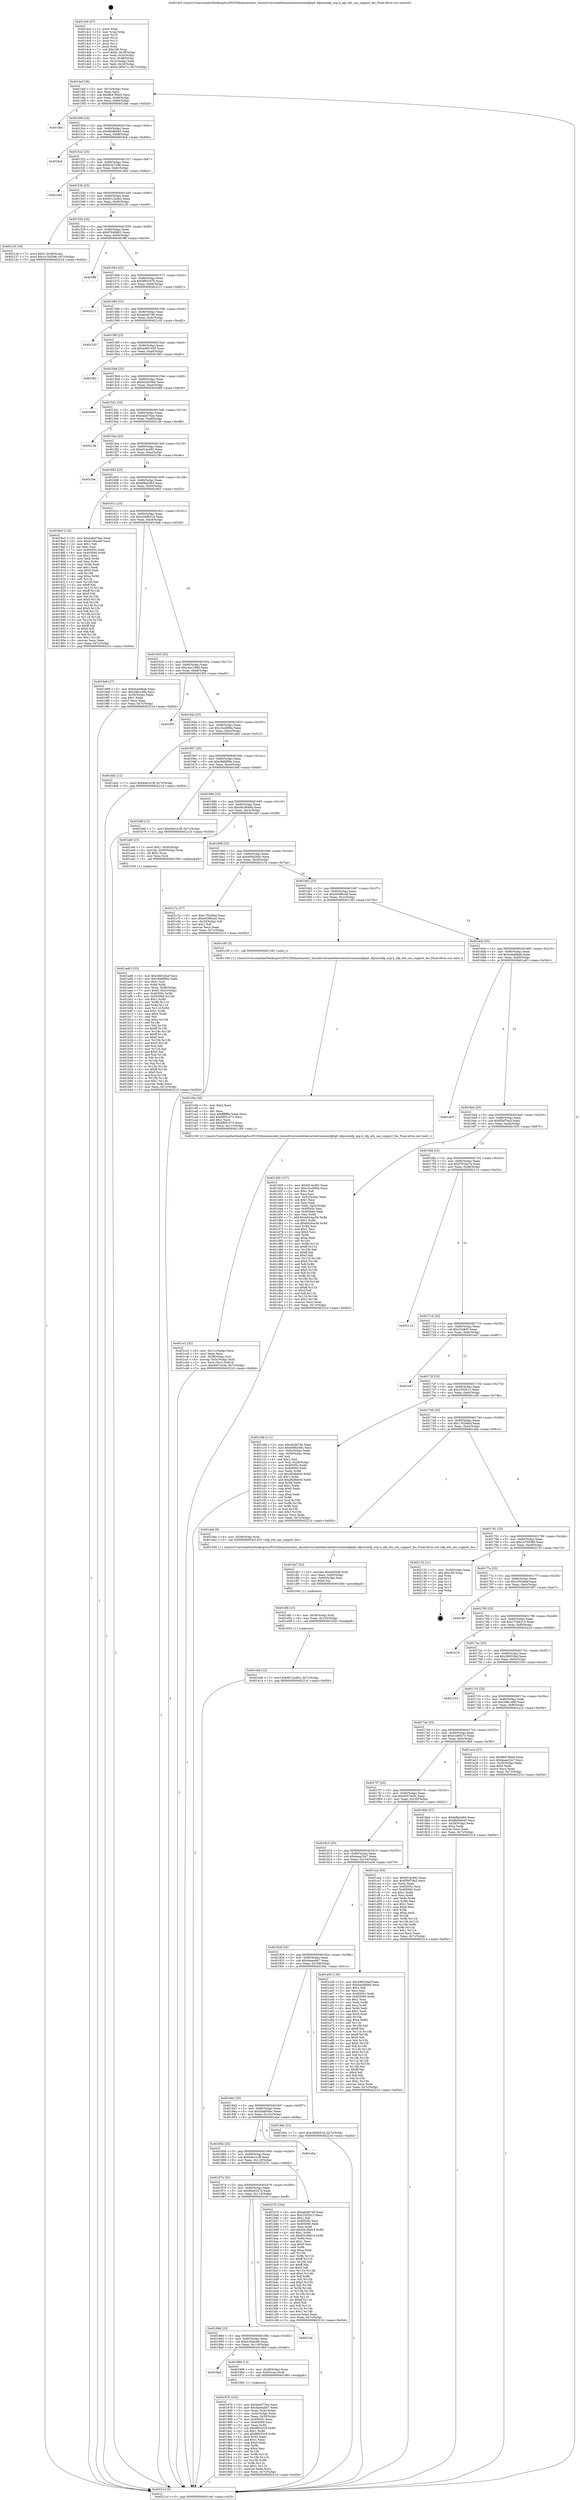 digraph "0x4014c0" {
  label = "0x4014c0 (/mnt/c/Users/mathe/Desktop/tcc/POCII/binaries/extr_linuxdriversnetethernetnetronomenfpbpf..nfpcorenfp_nsp.h_nfp_eth_can_support_fec_Final-ollvm.out::main(0))"
  labelloc = "t"
  node[shape=record]

  Entry [label="",width=0.3,height=0.3,shape=circle,fillcolor=black,style=filled]
  "0x4014ef" [label="{
     0x4014ef [26]\l
     | [instrs]\l
     &nbsp;&nbsp;0x4014ef \<+3\>: mov -0x7c(%rbp),%eax\l
     &nbsp;&nbsp;0x4014f2 \<+2\>: mov %eax,%ecx\l
     &nbsp;&nbsp;0x4014f4 \<+6\>: sub $0x8b4780e0,%ecx\l
     &nbsp;&nbsp;0x4014fa \<+3\>: mov %eax,-0x80(%rbp)\l
     &nbsp;&nbsp;0x4014fd \<+6\>: mov %ecx,-0x84(%rbp)\l
     &nbsp;&nbsp;0x401503 \<+6\>: je 0000000000401fed \<main+0xb2d\>\l
  }"]
  "0x401fed" [label="{
     0x401fed\l
  }", style=dashed]
  "0x401509" [label="{
     0x401509 [25]\l
     | [instrs]\l
     &nbsp;&nbsp;0x401509 \<+5\>: jmp 000000000040150e \<main+0x4e\>\l
     &nbsp;&nbsp;0x40150e \<+3\>: mov -0x80(%rbp),%eax\l
     &nbsp;&nbsp;0x401511 \<+5\>: sub $0x8bfdb645,%eax\l
     &nbsp;&nbsp;0x401516 \<+6\>: mov %eax,-0x88(%rbp)\l
     &nbsp;&nbsp;0x40151c \<+6\>: je 00000000004018cb \<main+0x40b\>\l
  }"]
  Exit [label="",width=0.3,height=0.3,shape=circle,fillcolor=black,style=filled,peripheries=2]
  "0x4018cb" [label="{
     0x4018cb\l
  }", style=dashed]
  "0x401522" [label="{
     0x401522 [25]\l
     | [instrs]\l
     &nbsp;&nbsp;0x401522 \<+5\>: jmp 0000000000401527 \<main+0x67\>\l
     &nbsp;&nbsp;0x401527 \<+3\>: mov -0x80(%rbp),%eax\l
     &nbsp;&nbsp;0x40152a \<+5\>: sub $0x91fc7206,%eax\l
     &nbsp;&nbsp;0x40152f \<+6\>: mov %eax,-0x8c(%rbp)\l
     &nbsp;&nbsp;0x401535 \<+6\>: je 0000000000401e62 \<main+0x9a2\>\l
  }"]
  "0x401e0d" [label="{
     0x401e0d [12]\l
     | [instrs]\l
     &nbsp;&nbsp;0x401e0d \<+7\>: movl $0x9512e4b2,-0x7c(%rbp)\l
     &nbsp;&nbsp;0x401e14 \<+5\>: jmp 000000000040221d \<main+0xd5d\>\l
  }"]
  "0x401e62" [label="{
     0x401e62\l
  }", style=dashed]
  "0x40153b" [label="{
     0x40153b [25]\l
     | [instrs]\l
     &nbsp;&nbsp;0x40153b \<+5\>: jmp 0000000000401540 \<main+0x80\>\l
     &nbsp;&nbsp;0x401540 \<+3\>: mov -0x80(%rbp),%eax\l
     &nbsp;&nbsp;0x401543 \<+5\>: sub $0x9512e4b2,%eax\l
     &nbsp;&nbsp;0x401548 \<+6\>: mov %eax,-0x90(%rbp)\l
     &nbsp;&nbsp;0x40154e \<+6\>: je 0000000000402120 \<main+0xc60\>\l
  }"]
  "0x401dfe" [label="{
     0x401dfe [15]\l
     | [instrs]\l
     &nbsp;&nbsp;0x401dfe \<+4\>: mov -0x58(%rbp),%rdi\l
     &nbsp;&nbsp;0x401e02 \<+6\>: mov %eax,-0x120(%rbp)\l
     &nbsp;&nbsp;0x401e08 \<+5\>: call 0000000000401030 \<free@plt\>\l
     | [calls]\l
     &nbsp;&nbsp;0x401030 \{1\} (unknown)\l
  }"]
  "0x402120" [label="{
     0x402120 [19]\l
     | [instrs]\l
     &nbsp;&nbsp;0x402120 \<+7\>: movl $0x0,-0x38(%rbp)\l
     &nbsp;&nbsp;0x402127 \<+7\>: movl $0x1e70d388,-0x7c(%rbp)\l
     &nbsp;&nbsp;0x40212e \<+5\>: jmp 000000000040221d \<main+0xd5d\>\l
  }"]
  "0x401554" [label="{
     0x401554 [25]\l
     | [instrs]\l
     &nbsp;&nbsp;0x401554 \<+5\>: jmp 0000000000401559 \<main+0x99\>\l
     &nbsp;&nbsp;0x401559 \<+3\>: mov -0x80(%rbp),%eax\l
     &nbsp;&nbsp;0x40155c \<+5\>: sub $0x97649801,%eax\l
     &nbsp;&nbsp;0x401561 \<+6\>: mov %eax,-0x94(%rbp)\l
     &nbsp;&nbsp;0x401567 \<+6\>: je 0000000000401ff9 \<main+0xb39\>\l
  }"]
  "0x401de7" [label="{
     0x401de7 [23]\l
     | [instrs]\l
     &nbsp;&nbsp;0x401de7 \<+10\>: movabs $0x4030d6,%rdi\l
     &nbsp;&nbsp;0x401df1 \<+3\>: mov %eax,-0x60(%rbp)\l
     &nbsp;&nbsp;0x401df4 \<+3\>: mov -0x60(%rbp),%esi\l
     &nbsp;&nbsp;0x401df7 \<+2\>: mov $0x0,%al\l
     &nbsp;&nbsp;0x401df9 \<+5\>: call 0000000000401040 \<printf@plt\>\l
     | [calls]\l
     &nbsp;&nbsp;0x401040 \{1\} (unknown)\l
  }"]
  "0x401ff9" [label="{
     0x401ff9\l
  }", style=dashed]
  "0x40156d" [label="{
     0x40156d [25]\l
     | [instrs]\l
     &nbsp;&nbsp;0x40156d \<+5\>: jmp 0000000000401572 \<main+0xb2\>\l
     &nbsp;&nbsp;0x401572 \<+3\>: mov -0x80(%rbp),%eax\l
     &nbsp;&nbsp;0x401575 \<+5\>: sub $0x9f93c670,%eax\l
     &nbsp;&nbsp;0x40157a \<+6\>: mov %eax,-0x98(%rbp)\l
     &nbsp;&nbsp;0x401580 \<+6\>: je 0000000000402211 \<main+0xd51\>\l
  }"]
  "0x401cc2" [label="{
     0x401cc2 [32]\l
     | [instrs]\l
     &nbsp;&nbsp;0x401cc2 \<+6\>: mov -0x11c(%rbp),%ecx\l
     &nbsp;&nbsp;0x401cc8 \<+3\>: imul %eax,%ecx\l
     &nbsp;&nbsp;0x401ccb \<+4\>: mov -0x58(%rbp),%rsi\l
     &nbsp;&nbsp;0x401ccf \<+4\>: movslq -0x5c(%rbp),%rdi\l
     &nbsp;&nbsp;0x401cd3 \<+3\>: mov %ecx,(%rsi,%rdi,4)\l
     &nbsp;&nbsp;0x401cd6 \<+7\>: movl $0x4937ec9c,-0x7c(%rbp)\l
     &nbsp;&nbsp;0x401cdd \<+5\>: jmp 000000000040221d \<main+0xd5d\>\l
  }"]
  "0x402211" [label="{
     0x402211\l
  }", style=dashed]
  "0x401586" [label="{
     0x401586 [25]\l
     | [instrs]\l
     &nbsp;&nbsp;0x401586 \<+5\>: jmp 000000000040158b \<main+0xcb\>\l
     &nbsp;&nbsp;0x40158b \<+3\>: mov -0x80(%rbp),%eax\l
     &nbsp;&nbsp;0x40158e \<+5\>: sub $0xabcfd748,%eax\l
     &nbsp;&nbsp;0x401593 \<+6\>: mov %eax,-0x9c(%rbp)\l
     &nbsp;&nbsp;0x401599 \<+6\>: je 0000000000402192 \<main+0xcd2\>\l
  }"]
  "0x401c9a" [label="{
     0x401c9a [40]\l
     | [instrs]\l
     &nbsp;&nbsp;0x401c9a \<+5\>: mov $0x2,%ecx\l
     &nbsp;&nbsp;0x401c9f \<+1\>: cltd\l
     &nbsp;&nbsp;0x401ca0 \<+2\>: idiv %ecx\l
     &nbsp;&nbsp;0x401ca2 \<+6\>: imul $0xfffffffe,%edx,%ecx\l
     &nbsp;&nbsp;0x401ca8 \<+6\>: add $0x6f001073,%ecx\l
     &nbsp;&nbsp;0x401cae \<+3\>: add $0x1,%ecx\l
     &nbsp;&nbsp;0x401cb1 \<+6\>: sub $0x6f001073,%ecx\l
     &nbsp;&nbsp;0x401cb7 \<+6\>: mov %ecx,-0x11c(%rbp)\l
     &nbsp;&nbsp;0x401cbd \<+5\>: call 0000000000401160 \<next_i\>\l
     | [calls]\l
     &nbsp;&nbsp;0x401160 \{1\} (/mnt/c/Users/mathe/Desktop/tcc/POCII/binaries/extr_linuxdriversnetethernetnetronomenfpbpf..nfpcorenfp_nsp.h_nfp_eth_can_support_fec_Final-ollvm.out::next_i)\l
  }"]
  "0x402192" [label="{
     0x402192\l
  }", style=dashed]
  "0x40159f" [label="{
     0x40159f [25]\l
     | [instrs]\l
     &nbsp;&nbsp;0x40159f \<+5\>: jmp 00000000004015a4 \<main+0xe4\>\l
     &nbsp;&nbsp;0x4015a4 \<+3\>: mov -0x80(%rbp),%eax\l
     &nbsp;&nbsp;0x4015a7 \<+5\>: sub $0xae991450,%eax\l
     &nbsp;&nbsp;0x4015ac \<+6\>: mov %eax,-0xa0(%rbp)\l
     &nbsp;&nbsp;0x4015b2 \<+6\>: je 0000000000401fb2 \<main+0xaf2\>\l
  }"]
  "0x401ad6" [label="{
     0x401ad6 [153]\l
     | [instrs]\l
     &nbsp;&nbsp;0x401ad6 \<+5\>: mov $0x286526af,%ecx\l
     &nbsp;&nbsp;0x401adb \<+5\>: mov $0xc8dbf90e,%edx\l
     &nbsp;&nbsp;0x401ae0 \<+3\>: mov $0x1,%sil\l
     &nbsp;&nbsp;0x401ae3 \<+3\>: xor %r8d,%r8d\l
     &nbsp;&nbsp;0x401ae6 \<+4\>: mov %rax,-0x58(%rbp)\l
     &nbsp;&nbsp;0x401aea \<+7\>: movl $0x0,-0x5c(%rbp)\l
     &nbsp;&nbsp;0x401af1 \<+8\>: mov 0x40505c,%r9d\l
     &nbsp;&nbsp;0x401af9 \<+8\>: mov 0x405060,%r10d\l
     &nbsp;&nbsp;0x401b01 \<+4\>: sub $0x1,%r8d\l
     &nbsp;&nbsp;0x401b05 \<+3\>: mov %r9d,%r11d\l
     &nbsp;&nbsp;0x401b08 \<+3\>: add %r8d,%r11d\l
     &nbsp;&nbsp;0x401b0b \<+4\>: imul %r11d,%r9d\l
     &nbsp;&nbsp;0x401b0f \<+4\>: and $0x1,%r9d\l
     &nbsp;&nbsp;0x401b13 \<+4\>: cmp $0x0,%r9d\l
     &nbsp;&nbsp;0x401b17 \<+3\>: sete %bl\l
     &nbsp;&nbsp;0x401b1a \<+4\>: cmp $0xa,%r10d\l
     &nbsp;&nbsp;0x401b1e \<+4\>: setl %r14b\l
     &nbsp;&nbsp;0x401b22 \<+3\>: mov %bl,%r15b\l
     &nbsp;&nbsp;0x401b25 \<+4\>: xor $0xff,%r15b\l
     &nbsp;&nbsp;0x401b29 \<+3\>: mov %r14b,%r12b\l
     &nbsp;&nbsp;0x401b2c \<+4\>: xor $0xff,%r12b\l
     &nbsp;&nbsp;0x401b30 \<+4\>: xor $0x0,%sil\l
     &nbsp;&nbsp;0x401b34 \<+3\>: mov %r15b,%r13b\l
     &nbsp;&nbsp;0x401b37 \<+4\>: and $0x0,%r13b\l
     &nbsp;&nbsp;0x401b3b \<+3\>: and %sil,%bl\l
     &nbsp;&nbsp;0x401b3e \<+3\>: mov %r12b,%al\l
     &nbsp;&nbsp;0x401b41 \<+2\>: and $0x0,%al\l
     &nbsp;&nbsp;0x401b43 \<+3\>: and %sil,%r14b\l
     &nbsp;&nbsp;0x401b46 \<+3\>: or %bl,%r13b\l
     &nbsp;&nbsp;0x401b49 \<+3\>: or %r14b,%al\l
     &nbsp;&nbsp;0x401b4c \<+3\>: xor %al,%r13b\l
     &nbsp;&nbsp;0x401b4f \<+3\>: or %r12b,%r15b\l
     &nbsp;&nbsp;0x401b52 \<+4\>: xor $0xff,%r15b\l
     &nbsp;&nbsp;0x401b56 \<+4\>: or $0x0,%sil\l
     &nbsp;&nbsp;0x401b5a \<+3\>: and %sil,%r15b\l
     &nbsp;&nbsp;0x401b5d \<+3\>: or %r15b,%r13b\l
     &nbsp;&nbsp;0x401b60 \<+4\>: test $0x1,%r13b\l
     &nbsp;&nbsp;0x401b64 \<+3\>: cmovne %edx,%ecx\l
     &nbsp;&nbsp;0x401b67 \<+3\>: mov %ecx,-0x7c(%rbp)\l
     &nbsp;&nbsp;0x401b6a \<+5\>: jmp 000000000040221d \<main+0xd5d\>\l
  }"]
  "0x401fb2" [label="{
     0x401fb2\l
  }", style=dashed]
  "0x4015b8" [label="{
     0x4015b8 [25]\l
     | [instrs]\l
     &nbsp;&nbsp;0x4015b8 \<+5\>: jmp 00000000004015bd \<main+0xfd\>\l
     &nbsp;&nbsp;0x4015bd \<+3\>: mov -0x80(%rbp),%eax\l
     &nbsp;&nbsp;0x4015c0 \<+5\>: sub $0xba2b20be,%eax\l
     &nbsp;&nbsp;0x4015c5 \<+6\>: mov %eax,-0xa4(%rbp)\l
     &nbsp;&nbsp;0x4015cb \<+6\>: je 0000000000402089 \<main+0xbc9\>\l
  }"]
  "0x401976" [label="{
     0x401976 [102]\l
     | [instrs]\l
     &nbsp;&nbsp;0x401976 \<+5\>: mov $0xbabd75ae,%ecx\l
     &nbsp;&nbsp;0x40197b \<+5\>: mov $0x4eeeabb7,%edx\l
     &nbsp;&nbsp;0x401980 \<+3\>: mov %eax,-0x4c(%rbp)\l
     &nbsp;&nbsp;0x401983 \<+3\>: mov -0x4c(%rbp),%eax\l
     &nbsp;&nbsp;0x401986 \<+3\>: mov %eax,-0x30(%rbp)\l
     &nbsp;&nbsp;0x401989 \<+7\>: mov 0x40505c,%eax\l
     &nbsp;&nbsp;0x401990 \<+7\>: mov 0x405060,%esi\l
     &nbsp;&nbsp;0x401997 \<+3\>: mov %eax,%r8d\l
     &nbsp;&nbsp;0x40199a \<+7\>: sub $0x9803318,%r8d\l
     &nbsp;&nbsp;0x4019a1 \<+4\>: sub $0x1,%r8d\l
     &nbsp;&nbsp;0x4019a5 \<+7\>: add $0x9803318,%r8d\l
     &nbsp;&nbsp;0x4019ac \<+4\>: imul %r8d,%eax\l
     &nbsp;&nbsp;0x4019b0 \<+3\>: and $0x1,%eax\l
     &nbsp;&nbsp;0x4019b3 \<+3\>: cmp $0x0,%eax\l
     &nbsp;&nbsp;0x4019b6 \<+4\>: sete %r9b\l
     &nbsp;&nbsp;0x4019ba \<+3\>: cmp $0xa,%esi\l
     &nbsp;&nbsp;0x4019bd \<+4\>: setl %r10b\l
     &nbsp;&nbsp;0x4019c1 \<+3\>: mov %r9b,%r11b\l
     &nbsp;&nbsp;0x4019c4 \<+3\>: and %r10b,%r11b\l
     &nbsp;&nbsp;0x4019c7 \<+3\>: xor %r10b,%r9b\l
     &nbsp;&nbsp;0x4019ca \<+3\>: or %r9b,%r11b\l
     &nbsp;&nbsp;0x4019cd \<+4\>: test $0x1,%r11b\l
     &nbsp;&nbsp;0x4019d1 \<+3\>: cmovne %edx,%ecx\l
     &nbsp;&nbsp;0x4019d4 \<+3\>: mov %ecx,-0x7c(%rbp)\l
     &nbsp;&nbsp;0x4019d7 \<+5\>: jmp 000000000040221d \<main+0xd5d\>\l
  }"]
  "0x402089" [label="{
     0x402089\l
  }", style=dashed]
  "0x4015d1" [label="{
     0x4015d1 [25]\l
     | [instrs]\l
     &nbsp;&nbsp;0x4015d1 \<+5\>: jmp 00000000004015d6 \<main+0x116\>\l
     &nbsp;&nbsp;0x4015d6 \<+3\>: mov -0x80(%rbp),%eax\l
     &nbsp;&nbsp;0x4015d9 \<+5\>: sub $0xbabd75ae,%eax\l
     &nbsp;&nbsp;0x4015de \<+6\>: mov %eax,-0xa8(%rbp)\l
     &nbsp;&nbsp;0x4015e4 \<+6\>: je 0000000000402148 \<main+0xc88\>\l
  }"]
  "0x4018a6" [label="{
     0x4018a6\l
  }", style=dashed]
  "0x402148" [label="{
     0x402148\l
  }", style=dashed]
  "0x4015ea" [label="{
     0x4015ea [25]\l
     | [instrs]\l
     &nbsp;&nbsp;0x4015ea \<+5\>: jmp 00000000004015ef \<main+0x12f\>\l
     &nbsp;&nbsp;0x4015ef \<+3\>: mov -0x80(%rbp),%eax\l
     &nbsp;&nbsp;0x4015f2 \<+5\>: sub $0xbf14cd92,%eax\l
     &nbsp;&nbsp;0x4015f7 \<+6\>: mov %eax,-0xac(%rbp)\l
     &nbsp;&nbsp;0x4015fd \<+6\>: je 000000000040219e \<main+0xcde\>\l
  }"]
  "0x401969" [label="{
     0x401969 [13]\l
     | [instrs]\l
     &nbsp;&nbsp;0x401969 \<+4\>: mov -0x48(%rbp),%rax\l
     &nbsp;&nbsp;0x40196d \<+4\>: mov 0x8(%rax),%rdi\l
     &nbsp;&nbsp;0x401971 \<+5\>: call 0000000000401060 \<atoi@plt\>\l
     | [calls]\l
     &nbsp;&nbsp;0x401060 \{1\} (unknown)\l
  }"]
  "0x40219e" [label="{
     0x40219e\l
  }", style=dashed]
  "0x401603" [label="{
     0x401603 [25]\l
     | [instrs]\l
     &nbsp;&nbsp;0x401603 \<+5\>: jmp 0000000000401608 \<main+0x148\>\l
     &nbsp;&nbsp;0x401608 \<+3\>: mov -0x80(%rbp),%eax\l
     &nbsp;&nbsp;0x40160b \<+5\>: sub $0xbf8a5d64,%eax\l
     &nbsp;&nbsp;0x401610 \<+6\>: mov %eax,-0xb0(%rbp)\l
     &nbsp;&nbsp;0x401616 \<+6\>: je 00000000004018e3 \<main+0x423\>\l
  }"]
  "0x40188d" [label="{
     0x40188d [25]\l
     | [instrs]\l
     &nbsp;&nbsp;0x40188d \<+5\>: jmp 0000000000401892 \<main+0x3d2\>\l
     &nbsp;&nbsp;0x401892 \<+3\>: mov -0x80(%rbp),%eax\l
     &nbsp;&nbsp;0x401895 \<+5\>: sub $0x6c36acd6,%eax\l
     &nbsp;&nbsp;0x40189a \<+6\>: mov %eax,-0x118(%rbp)\l
     &nbsp;&nbsp;0x4018a0 \<+6\>: je 0000000000401969 \<main+0x4a9\>\l
  }"]
  "0x4018e3" [label="{
     0x4018e3 [134]\l
     | [instrs]\l
     &nbsp;&nbsp;0x4018e3 \<+5\>: mov $0xbabd75ae,%eax\l
     &nbsp;&nbsp;0x4018e8 \<+5\>: mov $0x6c36acd6,%ecx\l
     &nbsp;&nbsp;0x4018ed \<+2\>: mov $0x1,%dl\l
     &nbsp;&nbsp;0x4018ef \<+2\>: xor %esi,%esi\l
     &nbsp;&nbsp;0x4018f1 \<+7\>: mov 0x40505c,%edi\l
     &nbsp;&nbsp;0x4018f8 \<+8\>: mov 0x405060,%r8d\l
     &nbsp;&nbsp;0x401900 \<+3\>: sub $0x1,%esi\l
     &nbsp;&nbsp;0x401903 \<+3\>: mov %edi,%r9d\l
     &nbsp;&nbsp;0x401906 \<+3\>: add %esi,%r9d\l
     &nbsp;&nbsp;0x401909 \<+4\>: imul %r9d,%edi\l
     &nbsp;&nbsp;0x40190d \<+3\>: and $0x1,%edi\l
     &nbsp;&nbsp;0x401910 \<+3\>: cmp $0x0,%edi\l
     &nbsp;&nbsp;0x401913 \<+4\>: sete %r10b\l
     &nbsp;&nbsp;0x401917 \<+4\>: cmp $0xa,%r8d\l
     &nbsp;&nbsp;0x40191b \<+4\>: setl %r11b\l
     &nbsp;&nbsp;0x40191f \<+3\>: mov %r10b,%bl\l
     &nbsp;&nbsp;0x401922 \<+3\>: xor $0xff,%bl\l
     &nbsp;&nbsp;0x401925 \<+3\>: mov %r11b,%r14b\l
     &nbsp;&nbsp;0x401928 \<+4\>: xor $0xff,%r14b\l
     &nbsp;&nbsp;0x40192c \<+3\>: xor $0x0,%dl\l
     &nbsp;&nbsp;0x40192f \<+3\>: mov %bl,%r15b\l
     &nbsp;&nbsp;0x401932 \<+4\>: and $0x0,%r15b\l
     &nbsp;&nbsp;0x401936 \<+3\>: and %dl,%r10b\l
     &nbsp;&nbsp;0x401939 \<+3\>: mov %r14b,%r12b\l
     &nbsp;&nbsp;0x40193c \<+4\>: and $0x0,%r12b\l
     &nbsp;&nbsp;0x401940 \<+3\>: and %dl,%r11b\l
     &nbsp;&nbsp;0x401943 \<+3\>: or %r10b,%r15b\l
     &nbsp;&nbsp;0x401946 \<+3\>: or %r11b,%r12b\l
     &nbsp;&nbsp;0x401949 \<+3\>: xor %r12b,%r15b\l
     &nbsp;&nbsp;0x40194c \<+3\>: or %r14b,%bl\l
     &nbsp;&nbsp;0x40194f \<+3\>: xor $0xff,%bl\l
     &nbsp;&nbsp;0x401952 \<+3\>: or $0x0,%dl\l
     &nbsp;&nbsp;0x401955 \<+2\>: and %dl,%bl\l
     &nbsp;&nbsp;0x401957 \<+3\>: or %bl,%r15b\l
     &nbsp;&nbsp;0x40195a \<+4\>: test $0x1,%r15b\l
     &nbsp;&nbsp;0x40195e \<+3\>: cmovne %ecx,%eax\l
     &nbsp;&nbsp;0x401961 \<+3\>: mov %eax,-0x7c(%rbp)\l
     &nbsp;&nbsp;0x401964 \<+5\>: jmp 000000000040221d \<main+0xd5d\>\l
  }"]
  "0x40161c" [label="{
     0x40161c [25]\l
     | [instrs]\l
     &nbsp;&nbsp;0x40161c \<+5\>: jmp 0000000000401621 \<main+0x161\>\l
     &nbsp;&nbsp;0x401621 \<+3\>: mov -0x80(%rbp),%eax\l
     &nbsp;&nbsp;0x401624 \<+5\>: sub $0xc040b51d,%eax\l
     &nbsp;&nbsp;0x401629 \<+6\>: mov %eax,-0xb4(%rbp)\l
     &nbsp;&nbsp;0x40162f \<+6\>: je 00000000004019e8 \<main+0x528\>\l
  }"]
  "0x4021bf" [label="{
     0x4021bf\l
  }", style=dashed]
  "0x4019e8" [label="{
     0x4019e8 [27]\l
     | [instrs]\l
     &nbsp;&nbsp;0x4019e8 \<+5\>: mov $0xeeadd6ab,%eax\l
     &nbsp;&nbsp;0x4019ed \<+5\>: mov $0x34fe1d9b,%ecx\l
     &nbsp;&nbsp;0x4019f2 \<+3\>: mov -0x30(%rbp),%edx\l
     &nbsp;&nbsp;0x4019f5 \<+3\>: cmp $0x1,%edx\l
     &nbsp;&nbsp;0x4019f8 \<+3\>: cmovl %ecx,%eax\l
     &nbsp;&nbsp;0x4019fb \<+3\>: mov %eax,-0x7c(%rbp)\l
     &nbsp;&nbsp;0x4019fe \<+5\>: jmp 000000000040221d \<main+0xd5d\>\l
  }"]
  "0x401635" [label="{
     0x401635 [25]\l
     | [instrs]\l
     &nbsp;&nbsp;0x401635 \<+5\>: jmp 000000000040163a \<main+0x17a\>\l
     &nbsp;&nbsp;0x40163a \<+3\>: mov -0x80(%rbp),%eax\l
     &nbsp;&nbsp;0x40163d \<+5\>: sub $0xc4ec188d,%eax\l
     &nbsp;&nbsp;0x401642 \<+6\>: mov %eax,-0xb8(%rbp)\l
     &nbsp;&nbsp;0x401648 \<+6\>: je 0000000000401f93 \<main+0xad3\>\l
  }"]
  "0x401874" [label="{
     0x401874 [25]\l
     | [instrs]\l
     &nbsp;&nbsp;0x401874 \<+5\>: jmp 0000000000401879 \<main+0x3b9\>\l
     &nbsp;&nbsp;0x401879 \<+3\>: mov -0x80(%rbp),%eax\l
     &nbsp;&nbsp;0x40187c \<+5\>: sub $0x66e4547d,%eax\l
     &nbsp;&nbsp;0x401881 \<+6\>: mov %eax,-0x114(%rbp)\l
     &nbsp;&nbsp;0x401887 \<+6\>: je 00000000004021bf \<main+0xcff\>\l
  }"]
  "0x401f93" [label="{
     0x401f93\l
  }", style=dashed]
  "0x40164e" [label="{
     0x40164e [25]\l
     | [instrs]\l
     &nbsp;&nbsp;0x40164e \<+5\>: jmp 0000000000401653 \<main+0x193\>\l
     &nbsp;&nbsp;0x401653 \<+3\>: mov -0x80(%rbp),%eax\l
     &nbsp;&nbsp;0x401656 \<+5\>: sub $0xc5ac899a,%eax\l
     &nbsp;&nbsp;0x40165b \<+6\>: mov %eax,-0xbc(%rbp)\l
     &nbsp;&nbsp;0x401661 \<+6\>: je 0000000000401dd2 \<main+0x912\>\l
  }"]
  "0x401b7b" [label="{
     0x401b7b [144]\l
     | [instrs]\l
     &nbsp;&nbsp;0x401b7b \<+5\>: mov $0xabcfd748,%eax\l
     &nbsp;&nbsp;0x401b80 \<+5\>: mov $0x2355b13,%ecx\l
     &nbsp;&nbsp;0x401b85 \<+2\>: mov $0x1,%dl\l
     &nbsp;&nbsp;0x401b87 \<+7\>: mov 0x40505c,%esi\l
     &nbsp;&nbsp;0x401b8e \<+7\>: mov 0x405060,%edi\l
     &nbsp;&nbsp;0x401b95 \<+3\>: mov %esi,%r8d\l
     &nbsp;&nbsp;0x401b98 \<+7\>: add $0x65c3bd14,%r8d\l
     &nbsp;&nbsp;0x401b9f \<+4\>: sub $0x1,%r8d\l
     &nbsp;&nbsp;0x401ba3 \<+7\>: sub $0x65c3bd14,%r8d\l
     &nbsp;&nbsp;0x401baa \<+4\>: imul %r8d,%esi\l
     &nbsp;&nbsp;0x401bae \<+3\>: and $0x1,%esi\l
     &nbsp;&nbsp;0x401bb1 \<+3\>: cmp $0x0,%esi\l
     &nbsp;&nbsp;0x401bb4 \<+4\>: sete %r9b\l
     &nbsp;&nbsp;0x401bb8 \<+3\>: cmp $0xa,%edi\l
     &nbsp;&nbsp;0x401bbb \<+4\>: setl %r10b\l
     &nbsp;&nbsp;0x401bbf \<+3\>: mov %r9b,%r11b\l
     &nbsp;&nbsp;0x401bc2 \<+4\>: xor $0xff,%r11b\l
     &nbsp;&nbsp;0x401bc6 \<+3\>: mov %r10b,%bl\l
     &nbsp;&nbsp;0x401bc9 \<+3\>: xor $0xff,%bl\l
     &nbsp;&nbsp;0x401bcc \<+3\>: xor $0x0,%dl\l
     &nbsp;&nbsp;0x401bcf \<+3\>: mov %r11b,%r14b\l
     &nbsp;&nbsp;0x401bd2 \<+4\>: and $0x0,%r14b\l
     &nbsp;&nbsp;0x401bd6 \<+3\>: and %dl,%r9b\l
     &nbsp;&nbsp;0x401bd9 \<+3\>: mov %bl,%r15b\l
     &nbsp;&nbsp;0x401bdc \<+4\>: and $0x0,%r15b\l
     &nbsp;&nbsp;0x401be0 \<+3\>: and %dl,%r10b\l
     &nbsp;&nbsp;0x401be3 \<+3\>: or %r9b,%r14b\l
     &nbsp;&nbsp;0x401be6 \<+3\>: or %r10b,%r15b\l
     &nbsp;&nbsp;0x401be9 \<+3\>: xor %r15b,%r14b\l
     &nbsp;&nbsp;0x401bec \<+3\>: or %bl,%r11b\l
     &nbsp;&nbsp;0x401bef \<+4\>: xor $0xff,%r11b\l
     &nbsp;&nbsp;0x401bf3 \<+3\>: or $0x0,%dl\l
     &nbsp;&nbsp;0x401bf6 \<+3\>: and %dl,%r11b\l
     &nbsp;&nbsp;0x401bf9 \<+3\>: or %r11b,%r14b\l
     &nbsp;&nbsp;0x401bfc \<+4\>: test $0x1,%r14b\l
     &nbsp;&nbsp;0x401c00 \<+3\>: cmovne %ecx,%eax\l
     &nbsp;&nbsp;0x401c03 \<+3\>: mov %eax,-0x7c(%rbp)\l
     &nbsp;&nbsp;0x401c06 \<+5\>: jmp 000000000040221d \<main+0xd5d\>\l
  }"]
  "0x401dd2" [label="{
     0x401dd2 [12]\l
     | [instrs]\l
     &nbsp;&nbsp;0x401dd2 \<+7\>: movl $0x64e1e1ff,-0x7c(%rbp)\l
     &nbsp;&nbsp;0x401dd9 \<+5\>: jmp 000000000040221d \<main+0xd5d\>\l
  }"]
  "0x401667" [label="{
     0x401667 [25]\l
     | [instrs]\l
     &nbsp;&nbsp;0x401667 \<+5\>: jmp 000000000040166c \<main+0x1ac\>\l
     &nbsp;&nbsp;0x40166c \<+3\>: mov -0x80(%rbp),%eax\l
     &nbsp;&nbsp;0x40166f \<+5\>: sub $0xc8dbf90e,%eax\l
     &nbsp;&nbsp;0x401674 \<+6\>: mov %eax,-0xc0(%rbp)\l
     &nbsp;&nbsp;0x40167a \<+6\>: je 0000000000401b6f \<main+0x6af\>\l
  }"]
  "0x40185b" [label="{
     0x40185b [25]\l
     | [instrs]\l
     &nbsp;&nbsp;0x40185b \<+5\>: jmp 0000000000401860 \<main+0x3a0\>\l
     &nbsp;&nbsp;0x401860 \<+3\>: mov -0x80(%rbp),%eax\l
     &nbsp;&nbsp;0x401863 \<+5\>: sub $0x64e1e1ff,%eax\l
     &nbsp;&nbsp;0x401868 \<+6\>: mov %eax,-0x110(%rbp)\l
     &nbsp;&nbsp;0x40186e \<+6\>: je 0000000000401b7b \<main+0x6bb\>\l
  }"]
  "0x401b6f" [label="{
     0x401b6f [12]\l
     | [instrs]\l
     &nbsp;&nbsp;0x401b6f \<+7\>: movl $0x64e1e1ff,-0x7c(%rbp)\l
     &nbsp;&nbsp;0x401b76 \<+5\>: jmp 000000000040221d \<main+0xd5d\>\l
  }"]
  "0x401680" [label="{
     0x401680 [25]\l
     | [instrs]\l
     &nbsp;&nbsp;0x401680 \<+5\>: jmp 0000000000401685 \<main+0x1c5\>\l
     &nbsp;&nbsp;0x401685 \<+3\>: mov -0x80(%rbp),%eax\l
     &nbsp;&nbsp;0x401688 \<+5\>: sub $0xd4cd849d,%eax\l
     &nbsp;&nbsp;0x40168d \<+6\>: mov %eax,-0xc4(%rbp)\l
     &nbsp;&nbsp;0x401693 \<+6\>: je 0000000000401abf \<main+0x5ff\>\l
  }"]
  "0x401eba" [label="{
     0x401eba\l
  }", style=dashed]
  "0x401abf" [label="{
     0x401abf [23]\l
     | [instrs]\l
     &nbsp;&nbsp;0x401abf \<+7\>: movl $0x1,-0x50(%rbp)\l
     &nbsp;&nbsp;0x401ac6 \<+4\>: movslq -0x50(%rbp),%rax\l
     &nbsp;&nbsp;0x401aca \<+4\>: shl $0x2,%rax\l
     &nbsp;&nbsp;0x401ace \<+3\>: mov %rax,%rdi\l
     &nbsp;&nbsp;0x401ad1 \<+5\>: call 0000000000401050 \<malloc@plt\>\l
     | [calls]\l
     &nbsp;&nbsp;0x401050 \{1\} (unknown)\l
  }"]
  "0x401699" [label="{
     0x401699 [25]\l
     | [instrs]\l
     &nbsp;&nbsp;0x401699 \<+5\>: jmp 000000000040169e \<main+0x1de\>\l
     &nbsp;&nbsp;0x40169e \<+3\>: mov -0x80(%rbp),%eax\l
     &nbsp;&nbsp;0x4016a1 \<+5\>: sub $0xe00b264c,%eax\l
     &nbsp;&nbsp;0x4016a6 \<+6\>: mov %eax,-0xc8(%rbp)\l
     &nbsp;&nbsp;0x4016ac \<+6\>: je 0000000000401c7a \<main+0x7ba\>\l
  }"]
  "0x401842" [label="{
     0x401842 [25]\l
     | [instrs]\l
     &nbsp;&nbsp;0x401842 \<+5\>: jmp 0000000000401847 \<main+0x387\>\l
     &nbsp;&nbsp;0x401847 \<+3\>: mov -0x80(%rbp),%eax\l
     &nbsp;&nbsp;0x40184a \<+5\>: sub $0x5da859ac,%eax\l
     &nbsp;&nbsp;0x40184f \<+6\>: mov %eax,-0x10c(%rbp)\l
     &nbsp;&nbsp;0x401855 \<+6\>: je 0000000000401eba \<main+0x9fa\>\l
  }"]
  "0x401c7a" [label="{
     0x401c7a [27]\l
     | [instrs]\l
     &nbsp;&nbsp;0x401c7a \<+5\>: mov $0x17626fed,%eax\l
     &nbsp;&nbsp;0x401c7f \<+5\>: mov $0xe0396cdd,%ecx\l
     &nbsp;&nbsp;0x401c84 \<+3\>: mov -0x29(%rbp),%dl\l
     &nbsp;&nbsp;0x401c87 \<+3\>: test $0x1,%dl\l
     &nbsp;&nbsp;0x401c8a \<+3\>: cmovne %ecx,%eax\l
     &nbsp;&nbsp;0x401c8d \<+3\>: mov %eax,-0x7c(%rbp)\l
     &nbsp;&nbsp;0x401c90 \<+5\>: jmp 000000000040221d \<main+0xd5d\>\l
  }"]
  "0x4016b2" [label="{
     0x4016b2 [25]\l
     | [instrs]\l
     &nbsp;&nbsp;0x4016b2 \<+5\>: jmp 00000000004016b7 \<main+0x1f7\>\l
     &nbsp;&nbsp;0x4016b7 \<+3\>: mov -0x80(%rbp),%eax\l
     &nbsp;&nbsp;0x4016ba \<+5\>: sub $0xe0396cdd,%eax\l
     &nbsp;&nbsp;0x4016bf \<+6\>: mov %eax,-0xcc(%rbp)\l
     &nbsp;&nbsp;0x4016c5 \<+6\>: je 0000000000401c95 \<main+0x7d5\>\l
  }"]
  "0x4019dc" [label="{
     0x4019dc [12]\l
     | [instrs]\l
     &nbsp;&nbsp;0x4019dc \<+7\>: movl $0xc040b51d,-0x7c(%rbp)\l
     &nbsp;&nbsp;0x4019e3 \<+5\>: jmp 000000000040221d \<main+0xd5d\>\l
  }"]
  "0x401c95" [label="{
     0x401c95 [5]\l
     | [instrs]\l
     &nbsp;&nbsp;0x401c95 \<+5\>: call 0000000000401160 \<next_i\>\l
     | [calls]\l
     &nbsp;&nbsp;0x401160 \{1\} (/mnt/c/Users/mathe/Desktop/tcc/POCII/binaries/extr_linuxdriversnetethernetnetronomenfpbpf..nfpcorenfp_nsp.h_nfp_eth_can_support_fec_Final-ollvm.out::next_i)\l
  }"]
  "0x4016cb" [label="{
     0x4016cb [25]\l
     | [instrs]\l
     &nbsp;&nbsp;0x4016cb \<+5\>: jmp 00000000004016d0 \<main+0x210\>\l
     &nbsp;&nbsp;0x4016d0 \<+3\>: mov -0x80(%rbp),%eax\l
     &nbsp;&nbsp;0x4016d3 \<+5\>: sub $0xeeadd6ab,%eax\l
     &nbsp;&nbsp;0x4016d8 \<+6\>: mov %eax,-0xd0(%rbp)\l
     &nbsp;&nbsp;0x4016de \<+6\>: je 0000000000401a03 \<main+0x543\>\l
  }"]
  "0x401829" [label="{
     0x401829 [25]\l
     | [instrs]\l
     &nbsp;&nbsp;0x401829 \<+5\>: jmp 000000000040182e \<main+0x36e\>\l
     &nbsp;&nbsp;0x40182e \<+3\>: mov -0x80(%rbp),%eax\l
     &nbsp;&nbsp;0x401831 \<+5\>: sub $0x4eeeabb7,%eax\l
     &nbsp;&nbsp;0x401836 \<+6\>: mov %eax,-0x108(%rbp)\l
     &nbsp;&nbsp;0x40183c \<+6\>: je 00000000004019dc \<main+0x51c\>\l
  }"]
  "0x401a03" [label="{
     0x401a03\l
  }", style=dashed]
  "0x4016e4" [label="{
     0x4016e4 [25]\l
     | [instrs]\l
     &nbsp;&nbsp;0x4016e4 \<+5\>: jmp 00000000004016e9 \<main+0x229\>\l
     &nbsp;&nbsp;0x4016e9 \<+3\>: mov -0x80(%rbp),%eax\l
     &nbsp;&nbsp;0x4016ec \<+5\>: sub $0xf5bf70a3,%eax\l
     &nbsp;&nbsp;0x4016f1 \<+6\>: mov %eax,-0xd4(%rbp)\l
     &nbsp;&nbsp;0x4016f7 \<+6\>: je 0000000000401d35 \<main+0x875\>\l
  }"]
  "0x401a39" [label="{
     0x401a39 [134]\l
     | [instrs]\l
     &nbsp;&nbsp;0x401a39 \<+5\>: mov $0x286526af,%eax\l
     &nbsp;&nbsp;0x401a3e \<+5\>: mov $0xd4cd849d,%ecx\l
     &nbsp;&nbsp;0x401a43 \<+2\>: mov $0x1,%dl\l
     &nbsp;&nbsp;0x401a45 \<+2\>: xor %esi,%esi\l
     &nbsp;&nbsp;0x401a47 \<+7\>: mov 0x40505c,%edi\l
     &nbsp;&nbsp;0x401a4e \<+8\>: mov 0x405060,%r8d\l
     &nbsp;&nbsp;0x401a56 \<+3\>: sub $0x1,%esi\l
     &nbsp;&nbsp;0x401a59 \<+3\>: mov %edi,%r9d\l
     &nbsp;&nbsp;0x401a5c \<+3\>: add %esi,%r9d\l
     &nbsp;&nbsp;0x401a5f \<+4\>: imul %r9d,%edi\l
     &nbsp;&nbsp;0x401a63 \<+3\>: and $0x1,%edi\l
     &nbsp;&nbsp;0x401a66 \<+3\>: cmp $0x0,%edi\l
     &nbsp;&nbsp;0x401a69 \<+4\>: sete %r10b\l
     &nbsp;&nbsp;0x401a6d \<+4\>: cmp $0xa,%r8d\l
     &nbsp;&nbsp;0x401a71 \<+4\>: setl %r11b\l
     &nbsp;&nbsp;0x401a75 \<+3\>: mov %r10b,%bl\l
     &nbsp;&nbsp;0x401a78 \<+3\>: xor $0xff,%bl\l
     &nbsp;&nbsp;0x401a7b \<+3\>: mov %r11b,%r14b\l
     &nbsp;&nbsp;0x401a7e \<+4\>: xor $0xff,%r14b\l
     &nbsp;&nbsp;0x401a82 \<+3\>: xor $0x0,%dl\l
     &nbsp;&nbsp;0x401a85 \<+3\>: mov %bl,%r15b\l
     &nbsp;&nbsp;0x401a88 \<+4\>: and $0x0,%r15b\l
     &nbsp;&nbsp;0x401a8c \<+3\>: and %dl,%r10b\l
     &nbsp;&nbsp;0x401a8f \<+3\>: mov %r14b,%r12b\l
     &nbsp;&nbsp;0x401a92 \<+4\>: and $0x0,%r12b\l
     &nbsp;&nbsp;0x401a96 \<+3\>: and %dl,%r11b\l
     &nbsp;&nbsp;0x401a99 \<+3\>: or %r10b,%r15b\l
     &nbsp;&nbsp;0x401a9c \<+3\>: or %r11b,%r12b\l
     &nbsp;&nbsp;0x401a9f \<+3\>: xor %r12b,%r15b\l
     &nbsp;&nbsp;0x401aa2 \<+3\>: or %r14b,%bl\l
     &nbsp;&nbsp;0x401aa5 \<+3\>: xor $0xff,%bl\l
     &nbsp;&nbsp;0x401aa8 \<+3\>: or $0x0,%dl\l
     &nbsp;&nbsp;0x401aab \<+2\>: and %dl,%bl\l
     &nbsp;&nbsp;0x401aad \<+3\>: or %bl,%r15b\l
     &nbsp;&nbsp;0x401ab0 \<+4\>: test $0x1,%r15b\l
     &nbsp;&nbsp;0x401ab4 \<+3\>: cmovne %ecx,%eax\l
     &nbsp;&nbsp;0x401ab7 \<+3\>: mov %eax,-0x7c(%rbp)\l
     &nbsp;&nbsp;0x401aba \<+5\>: jmp 000000000040221d \<main+0xd5d\>\l
  }"]
  "0x401d35" [label="{
     0x401d35 [157]\l
     | [instrs]\l
     &nbsp;&nbsp;0x401d35 \<+5\>: mov $0xbf14cd92,%eax\l
     &nbsp;&nbsp;0x401d3a \<+5\>: mov $0xc5ac899a,%ecx\l
     &nbsp;&nbsp;0x401d3f \<+2\>: mov $0x1,%dl\l
     &nbsp;&nbsp;0x401d41 \<+2\>: xor %esi,%esi\l
     &nbsp;&nbsp;0x401d43 \<+3\>: mov -0x5c(%rbp),%edi\l
     &nbsp;&nbsp;0x401d46 \<+3\>: sub $0x1,%esi\l
     &nbsp;&nbsp;0x401d49 \<+2\>: sub %esi,%edi\l
     &nbsp;&nbsp;0x401d4b \<+3\>: mov %edi,-0x5c(%rbp)\l
     &nbsp;&nbsp;0x401d4e \<+7\>: mov 0x40505c,%esi\l
     &nbsp;&nbsp;0x401d55 \<+7\>: mov 0x405060,%edi\l
     &nbsp;&nbsp;0x401d5c \<+3\>: mov %esi,%r8d\l
     &nbsp;&nbsp;0x401d5f \<+7\>: add $0xb924ac56,%r8d\l
     &nbsp;&nbsp;0x401d66 \<+4\>: sub $0x1,%r8d\l
     &nbsp;&nbsp;0x401d6a \<+7\>: sub $0xb924ac56,%r8d\l
     &nbsp;&nbsp;0x401d71 \<+4\>: imul %r8d,%esi\l
     &nbsp;&nbsp;0x401d75 \<+3\>: and $0x1,%esi\l
     &nbsp;&nbsp;0x401d78 \<+3\>: cmp $0x0,%esi\l
     &nbsp;&nbsp;0x401d7b \<+4\>: sete %r9b\l
     &nbsp;&nbsp;0x401d7f \<+3\>: cmp $0xa,%edi\l
     &nbsp;&nbsp;0x401d82 \<+4\>: setl %r10b\l
     &nbsp;&nbsp;0x401d86 \<+3\>: mov %r9b,%r11b\l
     &nbsp;&nbsp;0x401d89 \<+4\>: xor $0xff,%r11b\l
     &nbsp;&nbsp;0x401d8d \<+3\>: mov %r10b,%bl\l
     &nbsp;&nbsp;0x401d90 \<+3\>: xor $0xff,%bl\l
     &nbsp;&nbsp;0x401d93 \<+3\>: xor $0x0,%dl\l
     &nbsp;&nbsp;0x401d96 \<+3\>: mov %r11b,%r14b\l
     &nbsp;&nbsp;0x401d99 \<+4\>: and $0x0,%r14b\l
     &nbsp;&nbsp;0x401d9d \<+3\>: and %dl,%r9b\l
     &nbsp;&nbsp;0x401da0 \<+3\>: mov %bl,%r15b\l
     &nbsp;&nbsp;0x401da3 \<+4\>: and $0x0,%r15b\l
     &nbsp;&nbsp;0x401da7 \<+3\>: and %dl,%r10b\l
     &nbsp;&nbsp;0x401daa \<+3\>: or %r9b,%r14b\l
     &nbsp;&nbsp;0x401dad \<+3\>: or %r10b,%r15b\l
     &nbsp;&nbsp;0x401db0 \<+3\>: xor %r15b,%r14b\l
     &nbsp;&nbsp;0x401db3 \<+3\>: or %bl,%r11b\l
     &nbsp;&nbsp;0x401db6 \<+4\>: xor $0xff,%r11b\l
     &nbsp;&nbsp;0x401dba \<+3\>: or $0x0,%dl\l
     &nbsp;&nbsp;0x401dbd \<+3\>: and %dl,%r11b\l
     &nbsp;&nbsp;0x401dc0 \<+3\>: or %r11b,%r14b\l
     &nbsp;&nbsp;0x401dc3 \<+4\>: test $0x1,%r14b\l
     &nbsp;&nbsp;0x401dc7 \<+3\>: cmovne %ecx,%eax\l
     &nbsp;&nbsp;0x401dca \<+3\>: mov %eax,-0x7c(%rbp)\l
     &nbsp;&nbsp;0x401dcd \<+5\>: jmp 000000000040221d \<main+0xd5d\>\l
  }"]
  "0x4016fd" [label="{
     0x4016fd [25]\l
     | [instrs]\l
     &nbsp;&nbsp;0x4016fd \<+5\>: jmp 0000000000401702 \<main+0x242\>\l
     &nbsp;&nbsp;0x401702 \<+3\>: mov -0x80(%rbp),%eax\l
     &nbsp;&nbsp;0x401705 \<+5\>: sub $0xf7624a7d,%eax\l
     &nbsp;&nbsp;0x40170a \<+6\>: mov %eax,-0xd8(%rbp)\l
     &nbsp;&nbsp;0x401710 \<+6\>: je 0000000000402114 \<main+0xc54\>\l
  }"]
  "0x401810" [label="{
     0x401810 [25]\l
     | [instrs]\l
     &nbsp;&nbsp;0x401810 \<+5\>: jmp 0000000000401815 \<main+0x355\>\l
     &nbsp;&nbsp;0x401815 \<+3\>: mov -0x80(%rbp),%eax\l
     &nbsp;&nbsp;0x401818 \<+5\>: sub $0x4aaa22e7,%eax\l
     &nbsp;&nbsp;0x40181d \<+6\>: mov %eax,-0x104(%rbp)\l
     &nbsp;&nbsp;0x401823 \<+6\>: je 0000000000401a39 \<main+0x579\>\l
  }"]
  "0x402114" [label="{
     0x402114\l
  }", style=dashed]
  "0x401716" [label="{
     0x401716 [25]\l
     | [instrs]\l
     &nbsp;&nbsp;0x401716 \<+5\>: jmp 000000000040171b \<main+0x25b\>\l
     &nbsp;&nbsp;0x40171b \<+3\>: mov -0x80(%rbp),%eax\l
     &nbsp;&nbsp;0x40171e \<+5\>: sub $0x32a9d5,%eax\l
     &nbsp;&nbsp;0x401723 \<+6\>: mov %eax,-0xdc(%rbp)\l
     &nbsp;&nbsp;0x401729 \<+6\>: je 0000000000401e47 \<main+0x987\>\l
  }"]
  "0x401ce2" [label="{
     0x401ce2 [83]\l
     | [instrs]\l
     &nbsp;&nbsp;0x401ce2 \<+5\>: mov $0xbf14cd92,%eax\l
     &nbsp;&nbsp;0x401ce7 \<+5\>: mov $0xf5bf70a3,%ecx\l
     &nbsp;&nbsp;0x401cec \<+2\>: xor %edx,%edx\l
     &nbsp;&nbsp;0x401cee \<+7\>: mov 0x40505c,%esi\l
     &nbsp;&nbsp;0x401cf5 \<+7\>: mov 0x405060,%edi\l
     &nbsp;&nbsp;0x401cfc \<+3\>: sub $0x1,%edx\l
     &nbsp;&nbsp;0x401cff \<+3\>: mov %esi,%r8d\l
     &nbsp;&nbsp;0x401d02 \<+3\>: add %edx,%r8d\l
     &nbsp;&nbsp;0x401d05 \<+4\>: imul %r8d,%esi\l
     &nbsp;&nbsp;0x401d09 \<+3\>: and $0x1,%esi\l
     &nbsp;&nbsp;0x401d0c \<+3\>: cmp $0x0,%esi\l
     &nbsp;&nbsp;0x401d0f \<+4\>: sete %r9b\l
     &nbsp;&nbsp;0x401d13 \<+3\>: cmp $0xa,%edi\l
     &nbsp;&nbsp;0x401d16 \<+4\>: setl %r10b\l
     &nbsp;&nbsp;0x401d1a \<+3\>: mov %r9b,%r11b\l
     &nbsp;&nbsp;0x401d1d \<+3\>: and %r10b,%r11b\l
     &nbsp;&nbsp;0x401d20 \<+3\>: xor %r10b,%r9b\l
     &nbsp;&nbsp;0x401d23 \<+3\>: or %r9b,%r11b\l
     &nbsp;&nbsp;0x401d26 \<+4\>: test $0x1,%r11b\l
     &nbsp;&nbsp;0x401d2a \<+3\>: cmovne %ecx,%eax\l
     &nbsp;&nbsp;0x401d2d \<+3\>: mov %eax,-0x7c(%rbp)\l
     &nbsp;&nbsp;0x401d30 \<+5\>: jmp 000000000040221d \<main+0xd5d\>\l
  }"]
  "0x401e47" [label="{
     0x401e47\l
  }", style=dashed]
  "0x40172f" [label="{
     0x40172f [25]\l
     | [instrs]\l
     &nbsp;&nbsp;0x40172f \<+5\>: jmp 0000000000401734 \<main+0x274\>\l
     &nbsp;&nbsp;0x401734 \<+3\>: mov -0x80(%rbp),%eax\l
     &nbsp;&nbsp;0x401737 \<+5\>: sub $0x2355b13,%eax\l
     &nbsp;&nbsp;0x40173c \<+6\>: mov %eax,-0xe0(%rbp)\l
     &nbsp;&nbsp;0x401742 \<+6\>: je 0000000000401c0b \<main+0x74b\>\l
  }"]
  "0x4014c0" [label="{
     0x4014c0 [47]\l
     | [instrs]\l
     &nbsp;&nbsp;0x4014c0 \<+1\>: push %rbp\l
     &nbsp;&nbsp;0x4014c1 \<+3\>: mov %rsp,%rbp\l
     &nbsp;&nbsp;0x4014c4 \<+2\>: push %r15\l
     &nbsp;&nbsp;0x4014c6 \<+2\>: push %r14\l
     &nbsp;&nbsp;0x4014c8 \<+2\>: push %r13\l
     &nbsp;&nbsp;0x4014ca \<+2\>: push %r12\l
     &nbsp;&nbsp;0x4014cc \<+1\>: push %rbx\l
     &nbsp;&nbsp;0x4014cd \<+7\>: sub $0x108,%rsp\l
     &nbsp;&nbsp;0x4014d4 \<+7\>: movl $0x0,-0x38(%rbp)\l
     &nbsp;&nbsp;0x4014db \<+3\>: mov %edi,-0x3c(%rbp)\l
     &nbsp;&nbsp;0x4014de \<+4\>: mov %rsi,-0x48(%rbp)\l
     &nbsp;&nbsp;0x4014e2 \<+3\>: mov -0x3c(%rbp),%edi\l
     &nbsp;&nbsp;0x4014e5 \<+3\>: mov %edi,-0x34(%rbp)\l
     &nbsp;&nbsp;0x4014e8 \<+7\>: movl $0x41d65c7c,-0x7c(%rbp)\l
  }"]
  "0x401c0b" [label="{
     0x401c0b [111]\l
     | [instrs]\l
     &nbsp;&nbsp;0x401c0b \<+5\>: mov $0xabcfd748,%eax\l
     &nbsp;&nbsp;0x401c10 \<+5\>: mov $0xe00b264c,%ecx\l
     &nbsp;&nbsp;0x401c15 \<+3\>: mov -0x5c(%rbp),%edx\l
     &nbsp;&nbsp;0x401c18 \<+3\>: cmp -0x50(%rbp),%edx\l
     &nbsp;&nbsp;0x401c1b \<+4\>: setl %sil\l
     &nbsp;&nbsp;0x401c1f \<+4\>: and $0x1,%sil\l
     &nbsp;&nbsp;0x401c23 \<+4\>: mov %sil,-0x29(%rbp)\l
     &nbsp;&nbsp;0x401c27 \<+7\>: mov 0x40505c,%edx\l
     &nbsp;&nbsp;0x401c2e \<+7\>: mov 0x405060,%edi\l
     &nbsp;&nbsp;0x401c35 \<+3\>: mov %edx,%r8d\l
     &nbsp;&nbsp;0x401c38 \<+7\>: sub $0xdf28b050,%r8d\l
     &nbsp;&nbsp;0x401c3f \<+4\>: sub $0x1,%r8d\l
     &nbsp;&nbsp;0x401c43 \<+7\>: add $0xdf28b050,%r8d\l
     &nbsp;&nbsp;0x401c4a \<+4\>: imul %r8d,%edx\l
     &nbsp;&nbsp;0x401c4e \<+3\>: and $0x1,%edx\l
     &nbsp;&nbsp;0x401c51 \<+3\>: cmp $0x0,%edx\l
     &nbsp;&nbsp;0x401c54 \<+4\>: sete %sil\l
     &nbsp;&nbsp;0x401c58 \<+3\>: cmp $0xa,%edi\l
     &nbsp;&nbsp;0x401c5b \<+4\>: setl %r9b\l
     &nbsp;&nbsp;0x401c5f \<+3\>: mov %sil,%r10b\l
     &nbsp;&nbsp;0x401c62 \<+3\>: and %r9b,%r10b\l
     &nbsp;&nbsp;0x401c65 \<+3\>: xor %r9b,%sil\l
     &nbsp;&nbsp;0x401c68 \<+3\>: or %sil,%r10b\l
     &nbsp;&nbsp;0x401c6b \<+4\>: test $0x1,%r10b\l
     &nbsp;&nbsp;0x401c6f \<+3\>: cmovne %ecx,%eax\l
     &nbsp;&nbsp;0x401c72 \<+3\>: mov %eax,-0x7c(%rbp)\l
     &nbsp;&nbsp;0x401c75 \<+5\>: jmp 000000000040221d \<main+0xd5d\>\l
  }"]
  "0x401748" [label="{
     0x401748 [25]\l
     | [instrs]\l
     &nbsp;&nbsp;0x401748 \<+5\>: jmp 000000000040174d \<main+0x28d\>\l
     &nbsp;&nbsp;0x40174d \<+3\>: mov -0x80(%rbp),%eax\l
     &nbsp;&nbsp;0x401750 \<+5\>: sub $0x17626fed,%eax\l
     &nbsp;&nbsp;0x401755 \<+6\>: mov %eax,-0xe4(%rbp)\l
     &nbsp;&nbsp;0x40175b \<+6\>: je 0000000000401dde \<main+0x91e\>\l
  }"]
  "0x40221d" [label="{
     0x40221d [5]\l
     | [instrs]\l
     &nbsp;&nbsp;0x40221d \<+5\>: jmp 00000000004014ef \<main+0x2f\>\l
  }"]
  "0x401dde" [label="{
     0x401dde [9]\l
     | [instrs]\l
     &nbsp;&nbsp;0x401dde \<+4\>: mov -0x58(%rbp),%rdi\l
     &nbsp;&nbsp;0x401de2 \<+5\>: call 0000000000401450 \<nfp_eth_can_support_fec\>\l
     | [calls]\l
     &nbsp;&nbsp;0x401450 \{1\} (/mnt/c/Users/mathe/Desktop/tcc/POCII/binaries/extr_linuxdriversnetethernetnetronomenfpbpf..nfpcorenfp_nsp.h_nfp_eth_can_support_fec_Final-ollvm.out::nfp_eth_can_support_fec)\l
  }"]
  "0x401761" [label="{
     0x401761 [25]\l
     | [instrs]\l
     &nbsp;&nbsp;0x401761 \<+5\>: jmp 0000000000401766 \<main+0x2a6\>\l
     &nbsp;&nbsp;0x401766 \<+3\>: mov -0x80(%rbp),%eax\l
     &nbsp;&nbsp;0x401769 \<+5\>: sub $0x1e70d388,%eax\l
     &nbsp;&nbsp;0x40176e \<+6\>: mov %eax,-0xe8(%rbp)\l
     &nbsp;&nbsp;0x401774 \<+6\>: je 0000000000402133 \<main+0xc73\>\l
  }"]
  "0x4017f7" [label="{
     0x4017f7 [25]\l
     | [instrs]\l
     &nbsp;&nbsp;0x4017f7 \<+5\>: jmp 00000000004017fc \<main+0x33c\>\l
     &nbsp;&nbsp;0x4017fc \<+3\>: mov -0x80(%rbp),%eax\l
     &nbsp;&nbsp;0x4017ff \<+5\>: sub $0x4937ec9c,%eax\l
     &nbsp;&nbsp;0x401804 \<+6\>: mov %eax,-0x100(%rbp)\l
     &nbsp;&nbsp;0x40180a \<+6\>: je 0000000000401ce2 \<main+0x822\>\l
  }"]
  "0x402133" [label="{
     0x402133 [21]\l
     | [instrs]\l
     &nbsp;&nbsp;0x402133 \<+3\>: mov -0x38(%rbp),%eax\l
     &nbsp;&nbsp;0x402136 \<+7\>: add $0x108,%rsp\l
     &nbsp;&nbsp;0x40213d \<+1\>: pop %rbx\l
     &nbsp;&nbsp;0x40213e \<+2\>: pop %r12\l
     &nbsp;&nbsp;0x402140 \<+2\>: pop %r13\l
     &nbsp;&nbsp;0x402142 \<+2\>: pop %r14\l
     &nbsp;&nbsp;0x402144 \<+2\>: pop %r15\l
     &nbsp;&nbsp;0x402146 \<+1\>: pop %rbp\l
     &nbsp;&nbsp;0x402147 \<+1\>: ret\l
  }"]
  "0x40177a" [label="{
     0x40177a [25]\l
     | [instrs]\l
     &nbsp;&nbsp;0x40177a \<+5\>: jmp 000000000040177f \<main+0x2bf\>\l
     &nbsp;&nbsp;0x40177f \<+3\>: mov -0x80(%rbp),%eax\l
     &nbsp;&nbsp;0x401782 \<+5\>: sub $0x1f35a6af,%eax\l
     &nbsp;&nbsp;0x401787 \<+6\>: mov %eax,-0xec(%rbp)\l
     &nbsp;&nbsp;0x40178d \<+6\>: je 0000000000401f87 \<main+0xac7\>\l
  }"]
  "0x4018b0" [label="{
     0x4018b0 [27]\l
     | [instrs]\l
     &nbsp;&nbsp;0x4018b0 \<+5\>: mov $0xbf8a5d64,%eax\l
     &nbsp;&nbsp;0x4018b5 \<+5\>: mov $0x8bfdb645,%ecx\l
     &nbsp;&nbsp;0x4018ba \<+3\>: mov -0x34(%rbp),%edx\l
     &nbsp;&nbsp;0x4018bd \<+3\>: cmp $0x2,%edx\l
     &nbsp;&nbsp;0x4018c0 \<+3\>: cmovne %ecx,%eax\l
     &nbsp;&nbsp;0x4018c3 \<+3\>: mov %eax,-0x7c(%rbp)\l
     &nbsp;&nbsp;0x4018c6 \<+5\>: jmp 000000000040221d \<main+0xd5d\>\l
  }"]
  "0x401f87" [label="{
     0x401f87\l
  }", style=dashed]
  "0x401793" [label="{
     0x401793 [25]\l
     | [instrs]\l
     &nbsp;&nbsp;0x401793 \<+5\>: jmp 0000000000401798 \<main+0x2d8\>\l
     &nbsp;&nbsp;0x401798 \<+3\>: mov -0x80(%rbp),%eax\l
     &nbsp;&nbsp;0x40179b \<+5\>: sub $0x272b6219,%eax\l
     &nbsp;&nbsp;0x4017a0 \<+6\>: mov %eax,-0xf0(%rbp)\l
     &nbsp;&nbsp;0x4017a6 \<+6\>: je 0000000000401e19 \<main+0x959\>\l
  }"]
  "0x4017de" [label="{
     0x4017de [25]\l
     | [instrs]\l
     &nbsp;&nbsp;0x4017de \<+5\>: jmp 00000000004017e3 \<main+0x323\>\l
     &nbsp;&nbsp;0x4017e3 \<+3\>: mov -0x80(%rbp),%eax\l
     &nbsp;&nbsp;0x4017e6 \<+5\>: sub $0x41d65c7c,%eax\l
     &nbsp;&nbsp;0x4017eb \<+6\>: mov %eax,-0xfc(%rbp)\l
     &nbsp;&nbsp;0x4017f1 \<+6\>: je 00000000004018b0 \<main+0x3f0\>\l
  }"]
  "0x401e19" [label="{
     0x401e19\l
  }", style=dashed]
  "0x4017ac" [label="{
     0x4017ac [25]\l
     | [instrs]\l
     &nbsp;&nbsp;0x4017ac \<+5\>: jmp 00000000004017b1 \<main+0x2f1\>\l
     &nbsp;&nbsp;0x4017b1 \<+3\>: mov -0x80(%rbp),%eax\l
     &nbsp;&nbsp;0x4017b4 \<+5\>: sub $0x286526af,%eax\l
     &nbsp;&nbsp;0x4017b9 \<+6\>: mov %eax,-0xf4(%rbp)\l
     &nbsp;&nbsp;0x4017bf \<+6\>: je 0000000000402164 \<main+0xca4\>\l
  }"]
  "0x401a1e" [label="{
     0x401a1e [27]\l
     | [instrs]\l
     &nbsp;&nbsp;0x401a1e \<+5\>: mov $0x8b4780e0,%eax\l
     &nbsp;&nbsp;0x401a23 \<+5\>: mov $0x4aaa22e7,%ecx\l
     &nbsp;&nbsp;0x401a28 \<+3\>: mov -0x30(%rbp),%edx\l
     &nbsp;&nbsp;0x401a2b \<+3\>: cmp $0x0,%edx\l
     &nbsp;&nbsp;0x401a2e \<+3\>: cmove %ecx,%eax\l
     &nbsp;&nbsp;0x401a31 \<+3\>: mov %eax,-0x7c(%rbp)\l
     &nbsp;&nbsp;0x401a34 \<+5\>: jmp 000000000040221d \<main+0xd5d\>\l
  }"]
  "0x402164" [label="{
     0x402164\l
  }", style=dashed]
  "0x4017c5" [label="{
     0x4017c5 [25]\l
     | [instrs]\l
     &nbsp;&nbsp;0x4017c5 \<+5\>: jmp 00000000004017ca \<main+0x30a\>\l
     &nbsp;&nbsp;0x4017ca \<+3\>: mov -0x80(%rbp),%eax\l
     &nbsp;&nbsp;0x4017cd \<+5\>: sub $0x34fe1d9b,%eax\l
     &nbsp;&nbsp;0x4017d2 \<+6\>: mov %eax,-0xf8(%rbp)\l
     &nbsp;&nbsp;0x4017d8 \<+6\>: je 0000000000401a1e \<main+0x55e\>\l
  }"]
  Entry -> "0x4014c0" [label=" 1"]
  "0x4014ef" -> "0x401fed" [label=" 0"]
  "0x4014ef" -> "0x401509" [label=" 22"]
  "0x402133" -> Exit [label=" 1"]
  "0x401509" -> "0x4018cb" [label=" 0"]
  "0x401509" -> "0x401522" [label=" 22"]
  "0x402120" -> "0x40221d" [label=" 1"]
  "0x401522" -> "0x401e62" [label=" 0"]
  "0x401522" -> "0x40153b" [label=" 22"]
  "0x401e0d" -> "0x40221d" [label=" 1"]
  "0x40153b" -> "0x402120" [label=" 1"]
  "0x40153b" -> "0x401554" [label=" 21"]
  "0x401dfe" -> "0x401e0d" [label=" 1"]
  "0x401554" -> "0x401ff9" [label=" 0"]
  "0x401554" -> "0x40156d" [label=" 21"]
  "0x401de7" -> "0x401dfe" [label=" 1"]
  "0x40156d" -> "0x402211" [label=" 0"]
  "0x40156d" -> "0x401586" [label=" 21"]
  "0x401dde" -> "0x401de7" [label=" 1"]
  "0x401586" -> "0x402192" [label=" 0"]
  "0x401586" -> "0x40159f" [label=" 21"]
  "0x401dd2" -> "0x40221d" [label=" 1"]
  "0x40159f" -> "0x401fb2" [label=" 0"]
  "0x40159f" -> "0x4015b8" [label=" 21"]
  "0x401d35" -> "0x40221d" [label=" 1"]
  "0x4015b8" -> "0x402089" [label=" 0"]
  "0x4015b8" -> "0x4015d1" [label=" 21"]
  "0x401ce2" -> "0x40221d" [label=" 1"]
  "0x4015d1" -> "0x402148" [label=" 0"]
  "0x4015d1" -> "0x4015ea" [label=" 21"]
  "0x401cc2" -> "0x40221d" [label=" 1"]
  "0x4015ea" -> "0x40219e" [label=" 0"]
  "0x4015ea" -> "0x401603" [label=" 21"]
  "0x401c9a" -> "0x401cc2" [label=" 1"]
  "0x401603" -> "0x4018e3" [label=" 1"]
  "0x401603" -> "0x40161c" [label=" 20"]
  "0x401c7a" -> "0x40221d" [label=" 2"]
  "0x40161c" -> "0x4019e8" [label=" 1"]
  "0x40161c" -> "0x401635" [label=" 19"]
  "0x401c0b" -> "0x40221d" [label=" 2"]
  "0x401635" -> "0x401f93" [label=" 0"]
  "0x401635" -> "0x40164e" [label=" 19"]
  "0x401b6f" -> "0x40221d" [label=" 1"]
  "0x40164e" -> "0x401dd2" [label=" 1"]
  "0x40164e" -> "0x401667" [label=" 18"]
  "0x401ad6" -> "0x40221d" [label=" 1"]
  "0x401667" -> "0x401b6f" [label=" 1"]
  "0x401667" -> "0x401680" [label=" 17"]
  "0x401a39" -> "0x40221d" [label=" 1"]
  "0x401680" -> "0x401abf" [label=" 1"]
  "0x401680" -> "0x401699" [label=" 16"]
  "0x401a1e" -> "0x40221d" [label=" 1"]
  "0x401699" -> "0x401c7a" [label=" 2"]
  "0x401699" -> "0x4016b2" [label=" 14"]
  "0x4019dc" -> "0x40221d" [label=" 1"]
  "0x4016b2" -> "0x401c95" [label=" 1"]
  "0x4016b2" -> "0x4016cb" [label=" 13"]
  "0x401976" -> "0x40221d" [label=" 1"]
  "0x4016cb" -> "0x401a03" [label=" 0"]
  "0x4016cb" -> "0x4016e4" [label=" 13"]
  "0x40188d" -> "0x4018a6" [label=" 0"]
  "0x4016e4" -> "0x401d35" [label=" 1"]
  "0x4016e4" -> "0x4016fd" [label=" 12"]
  "0x40188d" -> "0x401969" [label=" 1"]
  "0x4016fd" -> "0x402114" [label=" 0"]
  "0x4016fd" -> "0x401716" [label=" 12"]
  "0x401874" -> "0x40188d" [label=" 1"]
  "0x401716" -> "0x401e47" [label=" 0"]
  "0x401716" -> "0x40172f" [label=" 12"]
  "0x401874" -> "0x4021bf" [label=" 0"]
  "0x40172f" -> "0x401c0b" [label=" 2"]
  "0x40172f" -> "0x401748" [label=" 10"]
  "0x40185b" -> "0x401874" [label=" 1"]
  "0x401748" -> "0x401dde" [label=" 1"]
  "0x401748" -> "0x401761" [label=" 9"]
  "0x40185b" -> "0x401b7b" [label=" 2"]
  "0x401761" -> "0x402133" [label=" 1"]
  "0x401761" -> "0x40177a" [label=" 8"]
  "0x401abf" -> "0x401ad6" [label=" 1"]
  "0x40177a" -> "0x401f87" [label=" 0"]
  "0x40177a" -> "0x401793" [label=" 8"]
  "0x401842" -> "0x40185b" [label=" 3"]
  "0x401793" -> "0x401e19" [label=" 0"]
  "0x401793" -> "0x4017ac" [label=" 8"]
  "0x4019e8" -> "0x40221d" [label=" 1"]
  "0x4017ac" -> "0x402164" [label=" 0"]
  "0x4017ac" -> "0x4017c5" [label=" 8"]
  "0x401829" -> "0x401842" [label=" 3"]
  "0x4017c5" -> "0x401a1e" [label=" 1"]
  "0x4017c5" -> "0x4017de" [label=" 7"]
  "0x401842" -> "0x401eba" [label=" 0"]
  "0x4017de" -> "0x4018b0" [label=" 1"]
  "0x4017de" -> "0x4017f7" [label=" 6"]
  "0x4018b0" -> "0x40221d" [label=" 1"]
  "0x4014c0" -> "0x4014ef" [label=" 1"]
  "0x40221d" -> "0x4014ef" [label=" 21"]
  "0x4018e3" -> "0x40221d" [label=" 1"]
  "0x401b7b" -> "0x40221d" [label=" 2"]
  "0x4017f7" -> "0x401ce2" [label=" 1"]
  "0x4017f7" -> "0x401810" [label=" 5"]
  "0x401c95" -> "0x401c9a" [label=" 1"]
  "0x401810" -> "0x401a39" [label=" 1"]
  "0x401810" -> "0x401829" [label=" 4"]
  "0x401969" -> "0x401976" [label=" 1"]
  "0x401829" -> "0x4019dc" [label=" 1"]
}
